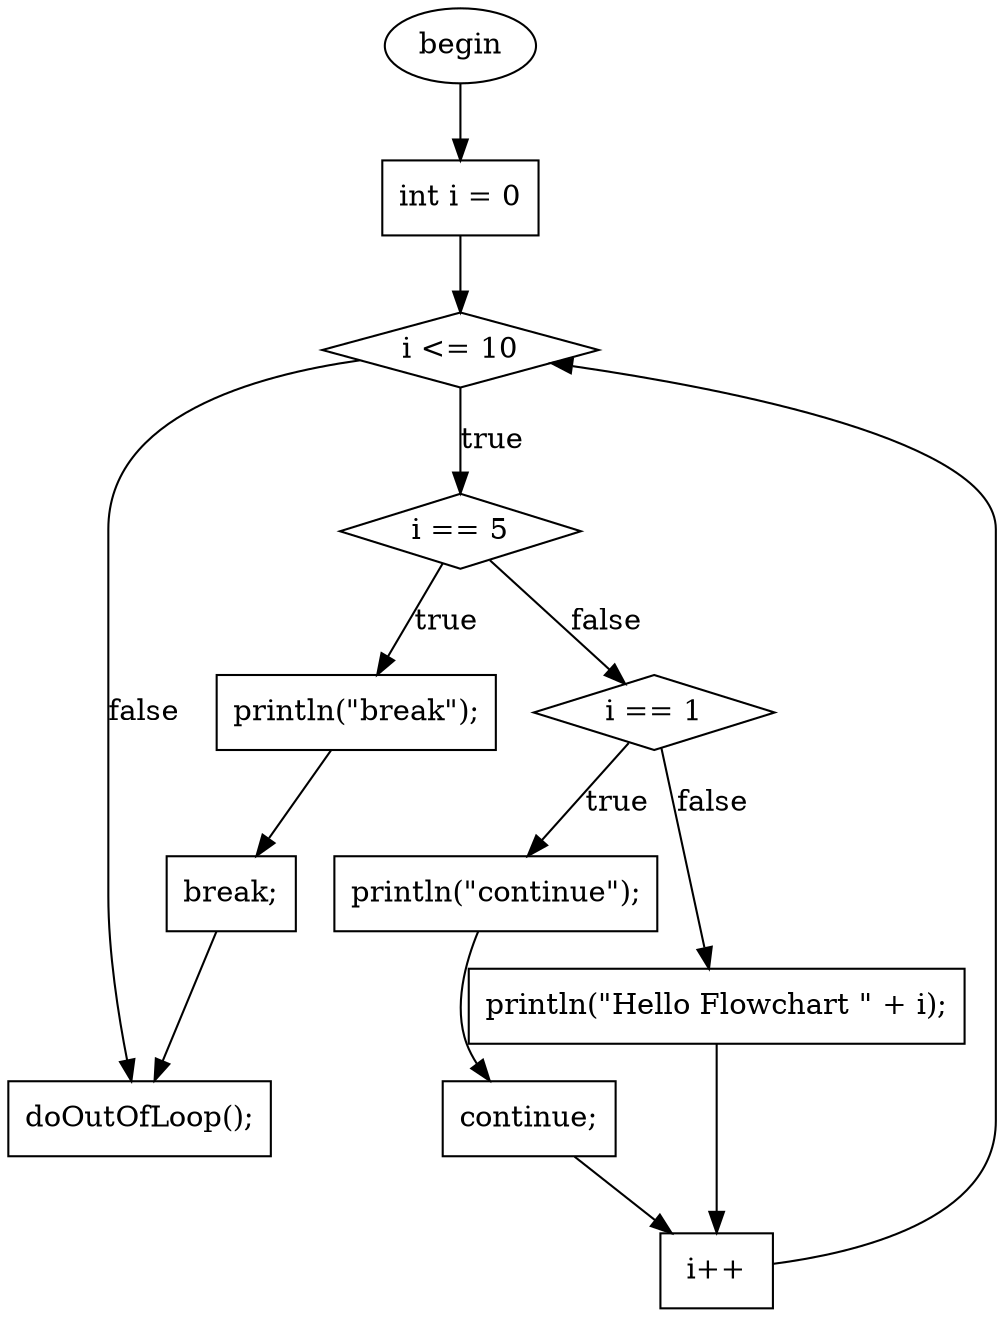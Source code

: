 digraph G{
F0T0[ shape=ellipse, label="begin", style="filled", fillcolor="white"]
F40T222[ shape=box, label="int i = 0", style="filled", fillcolor="white"]
F56T62[ shape=diamond, label="i \<= 10", style="filled", fillcolor="white"]
F74T185[ shape=diamond, label="i == 5", style="filled", fillcolor="white"]
F92T108[ shape=box, label="println(\"break\");", style="filled", fillcolor="white"]
F114T119[ shape=box, label="break;", style="filled", fillcolor="white"]
F130T185TelseIf[ shape=diamond, label="i == 1", style="filled", fillcolor="white"]
F148T167[ shape=box, label="println(\"continue\");", style="filled", fillcolor="white"]
F173T181[ shape=box, label="continue;", style="filled", fillcolor="white"]
F189T220[ shape=box, label="println(\"Hello Flowchart \" + i);", style="filled", fillcolor="white"]
F65T67[ shape=box, label="i++", style="filled", fillcolor="white"]
F224T237[ shape=box, label="doOutOfLoop();", style="filled", fillcolor="white"]
F0T0 -> F40T222
F92T108 -> F114T119
F148T167 -> F173T181
F189T220 -> F65T67
F56T62 -> F74T185[label="true"]
F74T185 -> F92T108[label="true"]
F74T185 -> F130T185TelseIf[label="false"]
F130T185TelseIf -> F148T167[label="true"]
F40T222 -> F56T62
F65T67 -> F56T62
F114T119 -> F224T237
F173T181 -> F65T67
F130T185TelseIf -> F189T220[label="false"]
F56T62 -> F224T237[label="false"]
}
